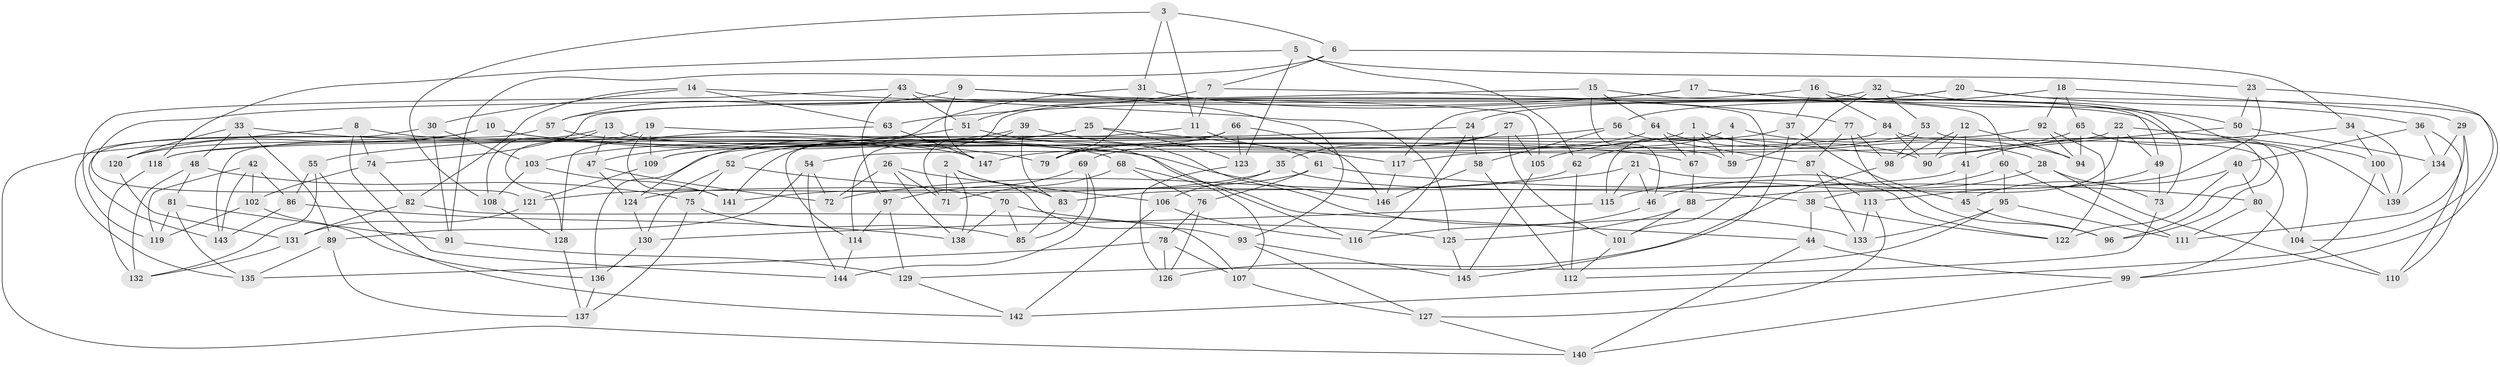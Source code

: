 // Generated by graph-tools (version 1.1) at 2025/50/03/09/25 03:50:53]
// undirected, 147 vertices, 294 edges
graph export_dot {
graph [start="1"]
  node [color=gray90,style=filled];
  1;
  2;
  3;
  4;
  5;
  6;
  7;
  8;
  9;
  10;
  11;
  12;
  13;
  14;
  15;
  16;
  17;
  18;
  19;
  20;
  21;
  22;
  23;
  24;
  25;
  26;
  27;
  28;
  29;
  30;
  31;
  32;
  33;
  34;
  35;
  36;
  37;
  38;
  39;
  40;
  41;
  42;
  43;
  44;
  45;
  46;
  47;
  48;
  49;
  50;
  51;
  52;
  53;
  54;
  55;
  56;
  57;
  58;
  59;
  60;
  61;
  62;
  63;
  64;
  65;
  66;
  67;
  68;
  69;
  70;
  71;
  72;
  73;
  74;
  75;
  76;
  77;
  78;
  79;
  80;
  81;
  82;
  83;
  84;
  85;
  86;
  87;
  88;
  89;
  90;
  91;
  92;
  93;
  94;
  95;
  96;
  97;
  98;
  99;
  100;
  101;
  102;
  103;
  104;
  105;
  106;
  107;
  108;
  109;
  110;
  111;
  112;
  113;
  114;
  115;
  116;
  117;
  118;
  119;
  120;
  121;
  122;
  123;
  124;
  125;
  126;
  127;
  128;
  129;
  130;
  131;
  132;
  133;
  134;
  135;
  136;
  137;
  138;
  139;
  140;
  141;
  142;
  143;
  144;
  145;
  146;
  147;
  1 -- 28;
  1 -- 67;
  1 -- 59;
  1 -- 69;
  2 -- 71;
  2 -- 93;
  2 -- 83;
  2 -- 138;
  3 -- 11;
  3 -- 108;
  3 -- 31;
  3 -- 6;
  4 -- 115;
  4 -- 94;
  4 -- 59;
  4 -- 62;
  5 -- 123;
  5 -- 62;
  5 -- 118;
  5 -- 23;
  6 -- 34;
  6 -- 91;
  6 -- 7;
  7 -- 51;
  7 -- 11;
  7 -- 101;
  8 -- 140;
  8 -- 147;
  8 -- 74;
  8 -- 144;
  9 -- 147;
  9 -- 105;
  9 -- 93;
  9 -- 57;
  10 -- 120;
  10 -- 143;
  10 -- 67;
  10 -- 146;
  11 -- 61;
  11 -- 114;
  12 -- 98;
  12 -- 41;
  12 -- 94;
  12 -- 90;
  13 -- 59;
  13 -- 47;
  13 -- 120;
  13 -- 108;
  14 -- 82;
  14 -- 125;
  14 -- 63;
  14 -- 30;
  15 -- 64;
  15 -- 46;
  15 -- 60;
  15 -- 121;
  16 -- 84;
  16 -- 37;
  16 -- 50;
  16 -- 74;
  17 -- 73;
  17 -- 49;
  17 -- 63;
  17 -- 57;
  18 -- 29;
  18 -- 65;
  18 -- 92;
  18 -- 56;
  19 -- 109;
  19 -- 128;
  19 -- 44;
  19 -- 141;
  20 -- 99;
  20 -- 117;
  20 -- 24;
  20 -- 36;
  21 -- 122;
  21 -- 72;
  21 -- 46;
  21 -- 115;
  22 -- 100;
  22 -- 49;
  22 -- 38;
  22 -- 54;
  23 -- 88;
  23 -- 50;
  23 -- 104;
  24 -- 118;
  24 -- 58;
  24 -- 116;
  25 -- 123;
  25 -- 47;
  25 -- 118;
  25 -- 117;
  26 -- 138;
  26 -- 72;
  26 -- 71;
  26 -- 106;
  27 -- 105;
  27 -- 101;
  27 -- 35;
  27 -- 124;
  28 -- 73;
  28 -- 46;
  28 -- 110;
  29 -- 111;
  29 -- 110;
  29 -- 134;
  30 -- 103;
  30 -- 91;
  30 -- 135;
  31 -- 77;
  31 -- 79;
  31 -- 52;
  32 -- 141;
  32 -- 53;
  32 -- 96;
  32 -- 59;
  33 -- 120;
  33 -- 79;
  33 -- 48;
  33 -- 89;
  34 -- 100;
  34 -- 41;
  34 -- 139;
  35 -- 106;
  35 -- 121;
  35 -- 38;
  36 -- 40;
  36 -- 134;
  36 -- 110;
  37 -- 45;
  37 -- 79;
  37 -- 145;
  38 -- 122;
  38 -- 44;
  39 -- 71;
  39 -- 55;
  39 -- 133;
  39 -- 83;
  40 -- 122;
  40 -- 80;
  40 -- 45;
  41 -- 124;
  41 -- 45;
  42 -- 86;
  42 -- 143;
  42 -- 102;
  42 -- 119;
  43 -- 119;
  43 -- 97;
  43 -- 96;
  43 -- 51;
  44 -- 140;
  44 -- 99;
  45 -- 96;
  46 -- 116;
  47 -- 124;
  47 -- 72;
  48 -- 75;
  48 -- 132;
  48 -- 81;
  49 -- 73;
  49 -- 113;
  50 -- 134;
  50 -- 90;
  51 -- 116;
  51 -- 103;
  52 -- 70;
  52 -- 130;
  52 -- 75;
  53 -- 104;
  53 -- 98;
  53 -- 117;
  54 -- 144;
  54 -- 89;
  54 -- 72;
  55 -- 132;
  55 -- 142;
  55 -- 86;
  56 -- 109;
  56 -- 58;
  56 -- 87;
  57 -- 143;
  57 -- 68;
  58 -- 112;
  58 -- 146;
  60 -- 115;
  60 -- 95;
  60 -- 111;
  61 -- 141;
  61 -- 76;
  61 -- 80;
  62 -- 112;
  62 -- 83;
  63 -- 147;
  63 -- 128;
  64 -- 67;
  64 -- 147;
  64 -- 90;
  65 -- 139;
  65 -- 105;
  65 -- 94;
  66 -- 123;
  66 -- 146;
  66 -- 114;
  66 -- 79;
  67 -- 88;
  68 -- 71;
  68 -- 76;
  68 -- 107;
  69 -- 85;
  69 -- 144;
  69 -- 97;
  70 -- 138;
  70 -- 125;
  70 -- 85;
  73 -- 112;
  74 -- 82;
  74 -- 102;
  75 -- 85;
  75 -- 137;
  76 -- 78;
  76 -- 126;
  77 -- 96;
  77 -- 87;
  77 -- 98;
  78 -- 135;
  78 -- 107;
  78 -- 126;
  80 -- 111;
  80 -- 104;
  81 -- 119;
  81 -- 135;
  81 -- 91;
  82 -- 131;
  82 -- 107;
  83 -- 85;
  84 -- 99;
  84 -- 90;
  84 -- 109;
  86 -- 138;
  86 -- 143;
  87 -- 133;
  87 -- 113;
  88 -- 101;
  88 -- 125;
  89 -- 137;
  89 -- 135;
  91 -- 129;
  92 -- 136;
  92 -- 122;
  92 -- 94;
  93 -- 127;
  93 -- 145;
  95 -- 129;
  95 -- 111;
  95 -- 133;
  97 -- 114;
  97 -- 129;
  98 -- 126;
  99 -- 140;
  100 -- 142;
  100 -- 139;
  101 -- 112;
  102 -- 119;
  102 -- 136;
  103 -- 141;
  103 -- 108;
  104 -- 110;
  105 -- 145;
  106 -- 142;
  106 -- 116;
  107 -- 127;
  108 -- 128;
  109 -- 121;
  113 -- 127;
  113 -- 133;
  114 -- 144;
  115 -- 130;
  117 -- 146;
  118 -- 132;
  120 -- 131;
  121 -- 131;
  123 -- 126;
  124 -- 130;
  125 -- 145;
  127 -- 140;
  128 -- 137;
  129 -- 142;
  130 -- 136;
  131 -- 132;
  134 -- 139;
  136 -- 137;
}
